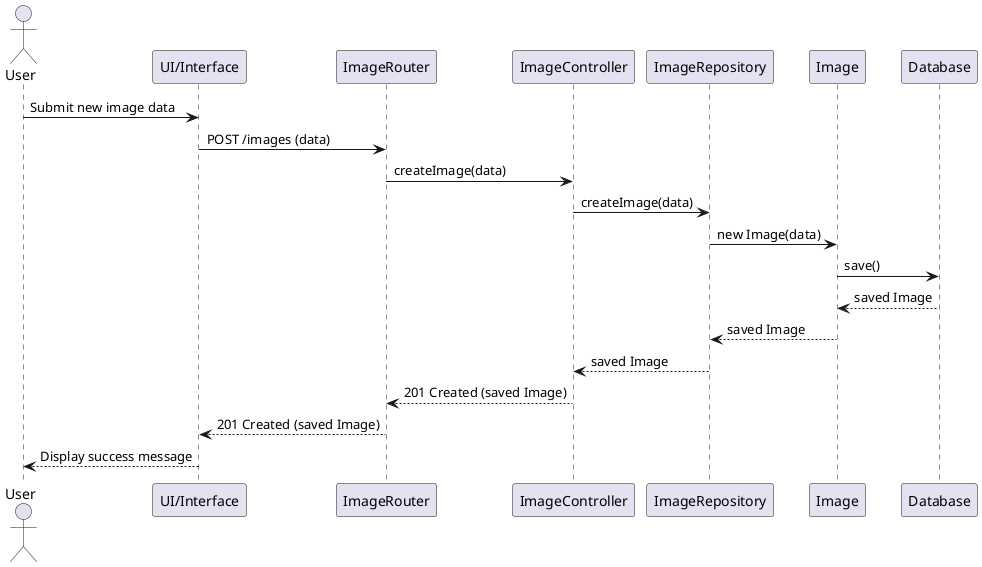 @startuml
actor User
participant "UI/Interface" as UI
participant "ImageRouter" as Router
participant "ImageController" as Controller
participant "ImageRepository" as Repository
participant "Image" as Model
participant "Database" as DB

User -> UI: Submit new image data
UI -> Router: POST /images (data)
Router -> Controller: createImage(data)
Controller -> Repository: createImage(data)
Repository -> Model: new Image(data)
Model -> DB: save()
DB --> Model: saved Image
Model --> Repository: saved Image
Repository --> Controller: saved Image
Controller --> Router: 201 Created (saved Image)
Router --> UI: 201 Created (saved Image)
UI --> User: Display success message
@enduml
